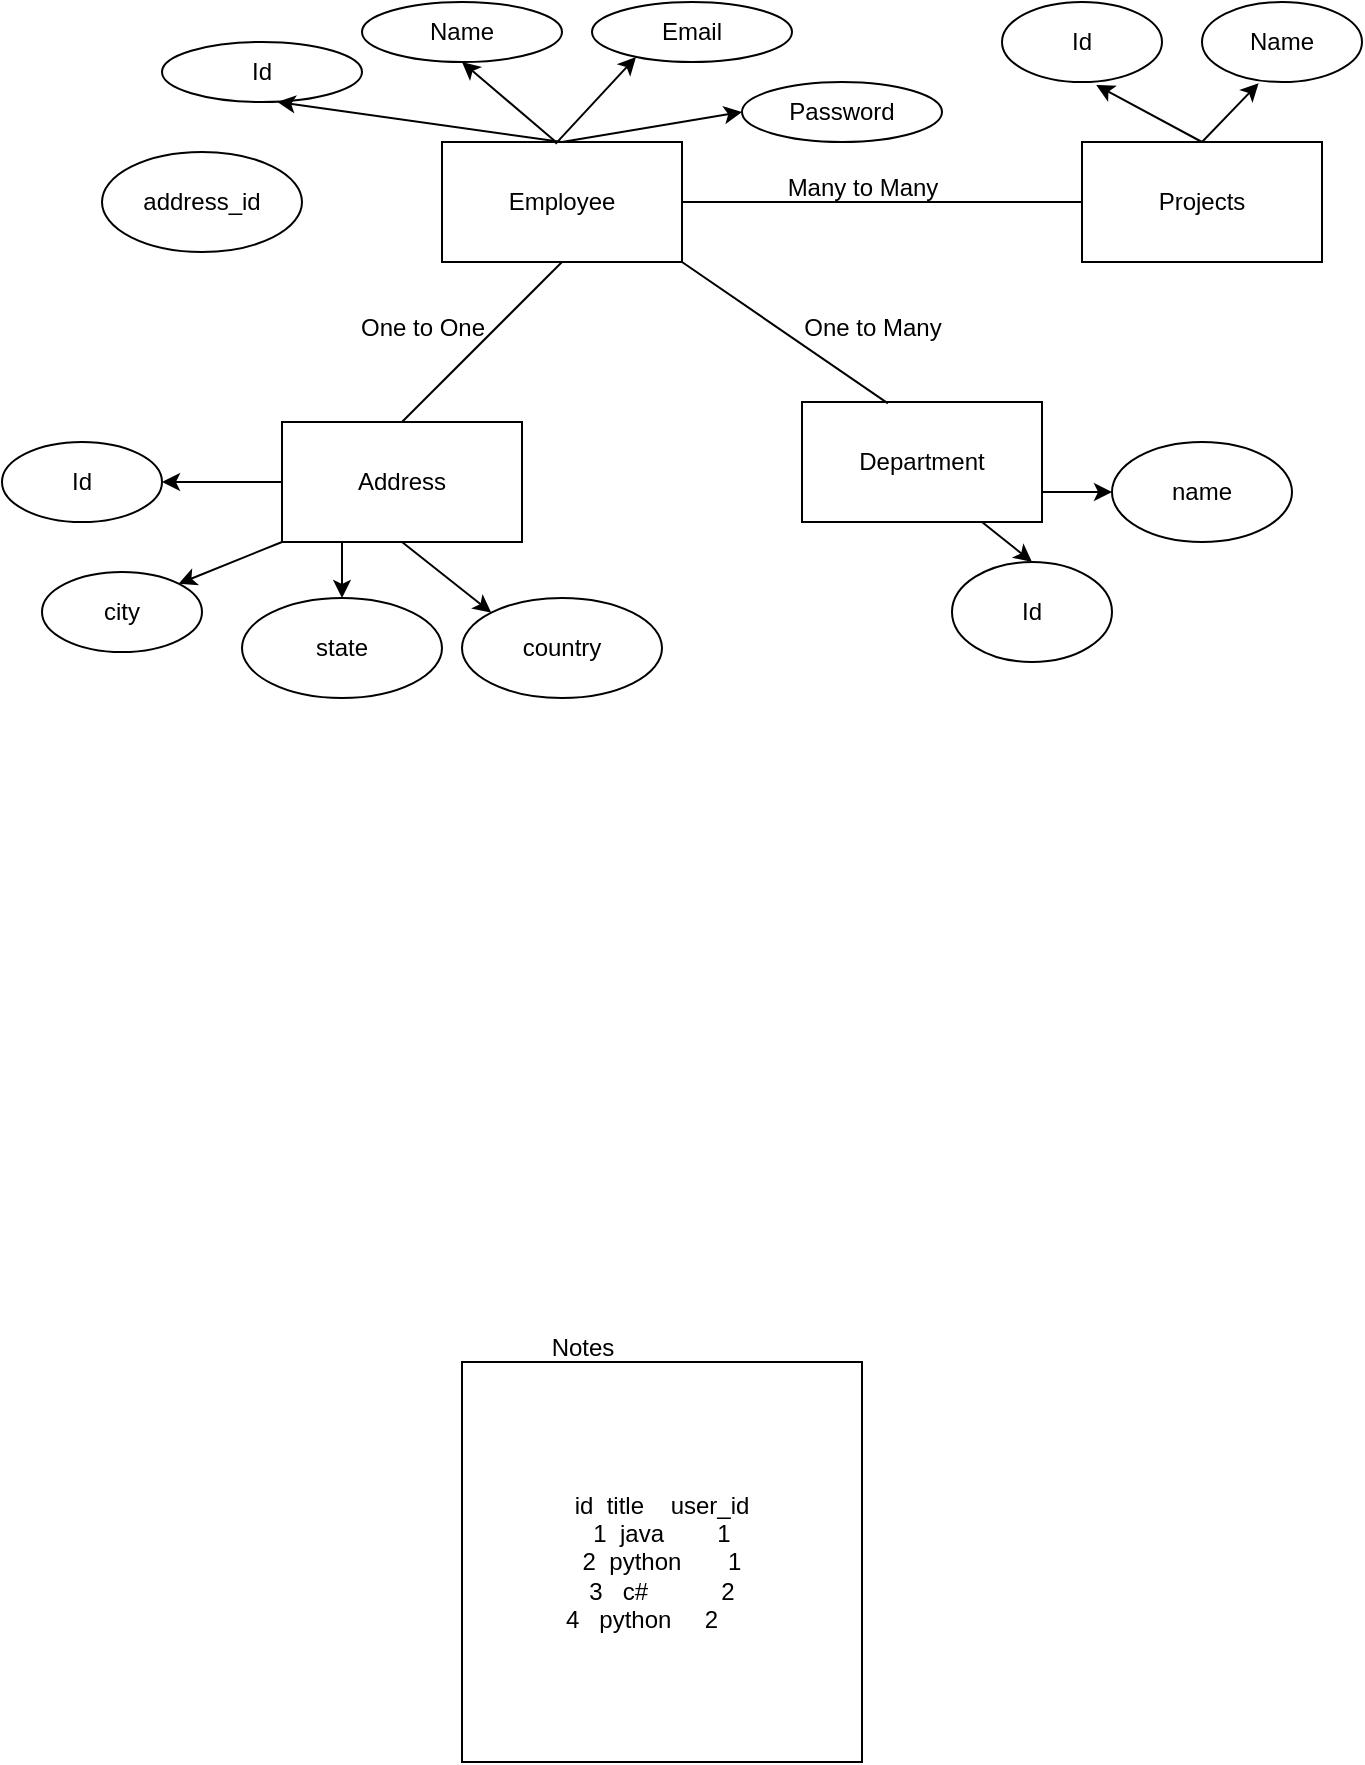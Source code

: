 <mxfile version="28.2.0">
  <diagram name="Page-1" id="BItknshnpAHT5j3hp3z4">
    <mxGraphModel dx="512" dy="658" grid="1" gridSize="10" guides="1" tooltips="1" connect="1" arrows="1" fold="1" page="1" pageScale="1" pageWidth="850" pageHeight="1100" math="0" shadow="0">
      <root>
        <mxCell id="0" />
        <mxCell id="1" parent="0" />
        <mxCell id="GmzdCNtn99F8EHcmDrrp-1" value="Employee" style="rounded=0;whiteSpace=wrap;html=1;" parent="1" vertex="1">
          <mxGeometry x="370" y="232" width="120" height="60" as="geometry" />
        </mxCell>
        <mxCell id="GmzdCNtn99F8EHcmDrrp-2" value="Id" style="ellipse;whiteSpace=wrap;html=1;" parent="1" vertex="1">
          <mxGeometry x="230" y="182" width="100" height="30" as="geometry" />
        </mxCell>
        <mxCell id="GmzdCNtn99F8EHcmDrrp-3" value="Name" style="ellipse;whiteSpace=wrap;html=1;" parent="1" vertex="1">
          <mxGeometry x="330" y="162" width="100" height="30" as="geometry" />
        </mxCell>
        <mxCell id="GmzdCNtn99F8EHcmDrrp-4" value="Email" style="ellipse;whiteSpace=wrap;html=1;" parent="1" vertex="1">
          <mxGeometry x="445" y="162" width="100" height="30" as="geometry" />
        </mxCell>
        <mxCell id="GmzdCNtn99F8EHcmDrrp-5" value="Password" style="ellipse;whiteSpace=wrap;html=1;" parent="1" vertex="1">
          <mxGeometry x="520" y="202" width="100" height="30" as="geometry" />
        </mxCell>
        <mxCell id="GmzdCNtn99F8EHcmDrrp-6" value="" style="endArrow=classic;html=1;rounded=0;entryX=0.577;entryY=0.998;entryDx=0;entryDy=0;entryPerimeter=0;" parent="1" target="GmzdCNtn99F8EHcmDrrp-2" edge="1">
          <mxGeometry width="50" height="50" relative="1" as="geometry">
            <mxPoint x="430" y="232" as="sourcePoint" />
            <mxPoint x="460" y="242" as="targetPoint" />
          </mxGeometry>
        </mxCell>
        <mxCell id="GmzdCNtn99F8EHcmDrrp-7" value="" style="endArrow=classic;html=1;rounded=0;entryX=0.22;entryY=0.917;entryDx=0;entryDy=0;entryPerimeter=0;exitX=0.473;exitY=0.016;exitDx=0;exitDy=0;exitPerimeter=0;" parent="1" source="GmzdCNtn99F8EHcmDrrp-1" target="GmzdCNtn99F8EHcmDrrp-4" edge="1">
          <mxGeometry width="50" height="50" relative="1" as="geometry">
            <mxPoint x="471" y="242" as="sourcePoint" />
            <mxPoint x="389" y="192" as="targetPoint" />
          </mxGeometry>
        </mxCell>
        <mxCell id="GmzdCNtn99F8EHcmDrrp-8" value="" style="endArrow=classic;html=1;rounded=0;entryX=0.5;entryY=1;entryDx=0;entryDy=0;exitX=0.47;exitY=-0.008;exitDx=0;exitDy=0;exitPerimeter=0;" parent="1" source="GmzdCNtn99F8EHcmDrrp-1" target="GmzdCNtn99F8EHcmDrrp-3" edge="1">
          <mxGeometry width="50" height="50" relative="1" as="geometry">
            <mxPoint x="437" y="243" as="sourcePoint" />
            <mxPoint x="477" y="200" as="targetPoint" />
          </mxGeometry>
        </mxCell>
        <mxCell id="GmzdCNtn99F8EHcmDrrp-9" value="" style="endArrow=classic;html=1;rounded=0;entryX=0;entryY=0.5;entryDx=0;entryDy=0;exitX=0.5;exitY=0;exitDx=0;exitDy=0;" parent="1" source="GmzdCNtn99F8EHcmDrrp-1" target="GmzdCNtn99F8EHcmDrrp-5" edge="1">
          <mxGeometry width="50" height="50" relative="1" as="geometry">
            <mxPoint x="436" y="242" as="sourcePoint" />
            <mxPoint x="390" y="202" as="targetPoint" />
          </mxGeometry>
        </mxCell>
        <mxCell id="GmzdCNtn99F8EHcmDrrp-10" value="Projects" style="rounded=0;whiteSpace=wrap;html=1;" parent="1" vertex="1">
          <mxGeometry x="690" y="232" width="120" height="60" as="geometry" />
        </mxCell>
        <mxCell id="GmzdCNtn99F8EHcmDrrp-11" value="Id" style="ellipse;whiteSpace=wrap;html=1;" parent="1" vertex="1">
          <mxGeometry x="650" y="162" width="80" height="40" as="geometry" />
        </mxCell>
        <mxCell id="GmzdCNtn99F8EHcmDrrp-12" value="Name" style="ellipse;whiteSpace=wrap;html=1;" parent="1" vertex="1">
          <mxGeometry x="750" y="162" width="80" height="40" as="geometry" />
        </mxCell>
        <mxCell id="GmzdCNtn99F8EHcmDrrp-13" value="" style="endArrow=classic;html=1;rounded=0;exitX=0.5;exitY=0;exitDx=0;exitDy=0;entryX=0.589;entryY=1.038;entryDx=0;entryDy=0;entryPerimeter=0;" parent="1" source="GmzdCNtn99F8EHcmDrrp-10" target="GmzdCNtn99F8EHcmDrrp-11" edge="1">
          <mxGeometry width="50" height="50" relative="1" as="geometry">
            <mxPoint x="720" y="292" as="sourcePoint" />
            <mxPoint x="770" y="242" as="targetPoint" />
          </mxGeometry>
        </mxCell>
        <mxCell id="GmzdCNtn99F8EHcmDrrp-14" value="" style="endArrow=classic;html=1;rounded=0;exitX=0.5;exitY=0;exitDx=0;exitDy=0;entryX=0.354;entryY=1.015;entryDx=0;entryDy=0;entryPerimeter=0;" parent="1" source="GmzdCNtn99F8EHcmDrrp-10" target="GmzdCNtn99F8EHcmDrrp-12" edge="1">
          <mxGeometry width="50" height="50" relative="1" as="geometry">
            <mxPoint x="760" y="242" as="sourcePoint" />
            <mxPoint x="707" y="214" as="targetPoint" />
          </mxGeometry>
        </mxCell>
        <mxCell id="GmzdCNtn99F8EHcmDrrp-15" value="" style="endArrow=none;html=1;rounded=0;exitX=1;exitY=0.5;exitDx=0;exitDy=0;entryX=0;entryY=0.5;entryDx=0;entryDy=0;" parent="1" source="GmzdCNtn99F8EHcmDrrp-1" target="GmzdCNtn99F8EHcmDrrp-10" edge="1">
          <mxGeometry width="50" height="50" relative="1" as="geometry">
            <mxPoint x="610" y="292" as="sourcePoint" />
            <mxPoint x="660" y="242" as="targetPoint" />
          </mxGeometry>
        </mxCell>
        <mxCell id="GmzdCNtn99F8EHcmDrrp-16" value="Many to Many" style="text;html=1;align=center;verticalAlign=middle;resizable=0;points=[];autosize=1;strokeColor=none;fillColor=none;" parent="1" vertex="1">
          <mxGeometry x="530" y="240" width="100" height="30" as="geometry" />
        </mxCell>
        <mxCell id="GmzdCNtn99F8EHcmDrrp-17" value="Address" style="rounded=0;whiteSpace=wrap;html=1;" parent="1" vertex="1">
          <mxGeometry x="290" y="372" width="120" height="60" as="geometry" />
        </mxCell>
        <mxCell id="GmzdCNtn99F8EHcmDrrp-18" value="Id" style="ellipse;whiteSpace=wrap;html=1;" parent="1" vertex="1">
          <mxGeometry x="150" y="382" width="80" height="40" as="geometry" />
        </mxCell>
        <mxCell id="GmzdCNtn99F8EHcmDrrp-19" value="city" style="ellipse;whiteSpace=wrap;html=1;" parent="1" vertex="1">
          <mxGeometry x="170" y="447" width="80" height="40" as="geometry" />
        </mxCell>
        <mxCell id="GmzdCNtn99F8EHcmDrrp-20" value="" style="endArrow=none;html=1;rounded=0;exitX=0.5;exitY=0;exitDx=0;exitDy=0;entryX=0.5;entryY=1;entryDx=0;entryDy=0;" parent="1" source="GmzdCNtn99F8EHcmDrrp-17" target="GmzdCNtn99F8EHcmDrrp-1" edge="1">
          <mxGeometry width="50" height="50" relative="1" as="geometry">
            <mxPoint x="420" y="352" as="sourcePoint" />
            <mxPoint x="470" y="302" as="targetPoint" />
          </mxGeometry>
        </mxCell>
        <mxCell id="GmzdCNtn99F8EHcmDrrp-21" value="One to One" style="text;html=1;align=center;verticalAlign=middle;resizable=0;points=[];autosize=1;strokeColor=none;fillColor=none;" parent="1" vertex="1">
          <mxGeometry x="315" y="310" width="90" height="30" as="geometry" />
        </mxCell>
        <mxCell id="GmzdCNtn99F8EHcmDrrp-22" value="Department" style="rounded=0;whiteSpace=wrap;html=1;" parent="1" vertex="1">
          <mxGeometry x="550" y="362" width="120" height="60" as="geometry" />
        </mxCell>
        <mxCell id="GmzdCNtn99F8EHcmDrrp-23" value="Id" style="ellipse;whiteSpace=wrap;html=1;" parent="1" vertex="1">
          <mxGeometry x="625" y="442" width="80" height="50" as="geometry" />
        </mxCell>
        <mxCell id="GmzdCNtn99F8EHcmDrrp-25" value="name" style="ellipse;whiteSpace=wrap;html=1;" parent="1" vertex="1">
          <mxGeometry x="705" y="382" width="90" height="50" as="geometry" />
        </mxCell>
        <mxCell id="GmzdCNtn99F8EHcmDrrp-27" value="" style="endArrow=none;html=1;rounded=0;entryX=0.358;entryY=0.012;entryDx=0;entryDy=0;entryPerimeter=0;" parent="1" target="GmzdCNtn99F8EHcmDrrp-22" edge="1">
          <mxGeometry width="50" height="50" relative="1" as="geometry">
            <mxPoint x="490" y="292" as="sourcePoint" />
            <mxPoint x="640" y="302" as="targetPoint" />
          </mxGeometry>
        </mxCell>
        <mxCell id="GmzdCNtn99F8EHcmDrrp-28" value="One to Many" style="text;html=1;align=center;verticalAlign=middle;resizable=0;points=[];autosize=1;strokeColor=none;fillColor=none;" parent="1" vertex="1">
          <mxGeometry x="540" y="310" width="90" height="30" as="geometry" />
        </mxCell>
        <mxCell id="GmzdCNtn99F8EHcmDrrp-29" value="state" style="ellipse;whiteSpace=wrap;html=1;" parent="1" vertex="1">
          <mxGeometry x="270" y="460" width="100" height="50" as="geometry" />
        </mxCell>
        <mxCell id="GmzdCNtn99F8EHcmDrrp-30" value="address_id" style="ellipse;whiteSpace=wrap;html=1;" parent="1" vertex="1">
          <mxGeometry x="200" y="237" width="100" height="50" as="geometry" />
        </mxCell>
        <mxCell id="GmzdCNtn99F8EHcmDrrp-35" value="id&amp;nbsp; title&amp;nbsp; &amp;nbsp; user_id&lt;br&gt;1&amp;nbsp; java&amp;nbsp; &amp;nbsp; &amp;nbsp; &amp;nbsp; 1&lt;br&gt;2&amp;nbsp; python&amp;nbsp; &amp;nbsp; &amp;nbsp; &amp;nbsp;1&lt;br&gt;3&amp;nbsp; &amp;nbsp;c#&amp;nbsp; &amp;nbsp; &amp;nbsp; &amp;nbsp; &amp;nbsp; &amp;nbsp;2&lt;br&gt;4&amp;nbsp; &amp;nbsp;python&amp;nbsp; &amp;nbsp; &amp;nbsp;2&amp;nbsp; &amp;nbsp; &amp;nbsp;&amp;nbsp;" style="whiteSpace=wrap;html=1;aspect=fixed;" parent="1" vertex="1">
          <mxGeometry x="380" y="842" width="200" height="200" as="geometry" />
        </mxCell>
        <mxCell id="GmzdCNtn99F8EHcmDrrp-36" value="Notes" style="text;html=1;align=center;verticalAlign=middle;resizable=0;points=[];autosize=1;strokeColor=none;fillColor=none;" parent="1" vertex="1">
          <mxGeometry x="415" y="820" width="50" height="30" as="geometry" />
        </mxCell>
        <mxCell id="GmzdCNtn99F8EHcmDrrp-37" value="country" style="ellipse;whiteSpace=wrap;html=1;" parent="1" vertex="1">
          <mxGeometry x="380" y="460" width="100" height="50" as="geometry" />
        </mxCell>
        <mxCell id="GmzdCNtn99F8EHcmDrrp-38" value="" style="endArrow=classic;html=1;rounded=0;entryX=1;entryY=0.5;entryDx=0;entryDy=0;exitX=0;exitY=0.5;exitDx=0;exitDy=0;" parent="1" source="GmzdCNtn99F8EHcmDrrp-17" target="GmzdCNtn99F8EHcmDrrp-18" edge="1">
          <mxGeometry width="50" height="50" relative="1" as="geometry">
            <mxPoint x="450" y="243" as="sourcePoint" />
            <mxPoint x="490" y="200" as="targetPoint" />
          </mxGeometry>
        </mxCell>
        <mxCell id="GmzdCNtn99F8EHcmDrrp-39" value="" style="endArrow=classic;html=1;rounded=0;entryX=1;entryY=0;entryDx=0;entryDy=0;exitX=0;exitY=1;exitDx=0;exitDy=0;" parent="1" source="GmzdCNtn99F8EHcmDrrp-17" target="GmzdCNtn99F8EHcmDrrp-19" edge="1">
          <mxGeometry width="50" height="50" relative="1" as="geometry">
            <mxPoint x="380" y="410" as="sourcePoint" />
            <mxPoint x="320" y="410" as="targetPoint" />
          </mxGeometry>
        </mxCell>
        <mxCell id="GmzdCNtn99F8EHcmDrrp-40" value="" style="endArrow=classic;html=1;rounded=0;entryX=0.5;entryY=0;entryDx=0;entryDy=0;exitX=0.25;exitY=1;exitDx=0;exitDy=0;" parent="1" source="GmzdCNtn99F8EHcmDrrp-17" target="GmzdCNtn99F8EHcmDrrp-29" edge="1">
          <mxGeometry width="50" height="50" relative="1" as="geometry">
            <mxPoint x="372" y="430" as="sourcePoint" />
            <mxPoint x="320" y="451" as="targetPoint" />
          </mxGeometry>
        </mxCell>
        <mxCell id="GmzdCNtn99F8EHcmDrrp-41" value="" style="endArrow=classic;html=1;rounded=0;entryX=0;entryY=0;entryDx=0;entryDy=0;exitX=0.5;exitY=1;exitDx=0;exitDy=0;" parent="1" source="GmzdCNtn99F8EHcmDrrp-17" target="GmzdCNtn99F8EHcmDrrp-37" edge="1">
          <mxGeometry width="50" height="50" relative="1" as="geometry">
            <mxPoint x="370" y="440" as="sourcePoint" />
            <mxPoint x="370" y="468" as="targetPoint" />
          </mxGeometry>
        </mxCell>
        <mxCell id="GmzdCNtn99F8EHcmDrrp-42" value="" style="endArrow=classic;html=1;rounded=0;entryX=0.5;entryY=0;entryDx=0;entryDy=0;exitX=0.75;exitY=1;exitDx=0;exitDy=0;" parent="1" source="GmzdCNtn99F8EHcmDrrp-22" target="GmzdCNtn99F8EHcmDrrp-23" edge="1">
          <mxGeometry width="50" height="50" relative="1" as="geometry">
            <mxPoint x="640" y="420" as="sourcePoint" />
            <mxPoint x="640" y="448" as="targetPoint" />
          </mxGeometry>
        </mxCell>
        <mxCell id="GmzdCNtn99F8EHcmDrrp-43" value="" style="endArrow=classic;html=1;rounded=0;entryX=0;entryY=0.5;entryDx=0;entryDy=0;exitX=1;exitY=0.75;exitDx=0;exitDy=0;" parent="1" source="GmzdCNtn99F8EHcmDrrp-22" target="GmzdCNtn99F8EHcmDrrp-25" edge="1">
          <mxGeometry width="50" height="50" relative="1" as="geometry">
            <mxPoint x="690" y="420" as="sourcePoint" />
            <mxPoint x="715" y="440" as="targetPoint" />
          </mxGeometry>
        </mxCell>
      </root>
    </mxGraphModel>
  </diagram>
</mxfile>
